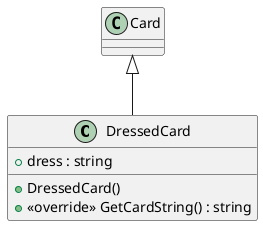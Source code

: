 @startuml
class DressedCard {
    + dress : string
    + DressedCard()
    + <<override>> GetCardString() : string
}
Card <|-- DressedCard
@enduml
@startuml
class DrawnCards {
    i : int = 1
    + RememberCard(card:Card) : void
    + ListPlayedCards() : void
}
class "Dictionary`2"<T1,T2> {
}
DrawnCards o-> "playedCards<int,Card>" "Dictionary`2"
@enduml
@startuml
class Deck {
    + Deck()
    + CreateDeck() : void
}
class "List`1"<T> {
}
class "Queue`1"<T> {
}
Deck o-> "deckOrder<Card>" "List`1"
Deck o-> "deckUnOrder<Card>" "Queue`1"
Deck o-> "random" Random
@enduml
@startuml
class Dealer {
    + Dealer()
}
Player <|-- Dealer
@enduml
@startuml
class Card {
    + value : int
    + suite : string
    + isAce : bool
    + <<virtual>> GetCardString() : string
}
@enduml
@startuml Ace
class Ace {
    + Ace()
    + <<override>> GetCardString() : string
}
DressedCard <|-- Ace
@enduml